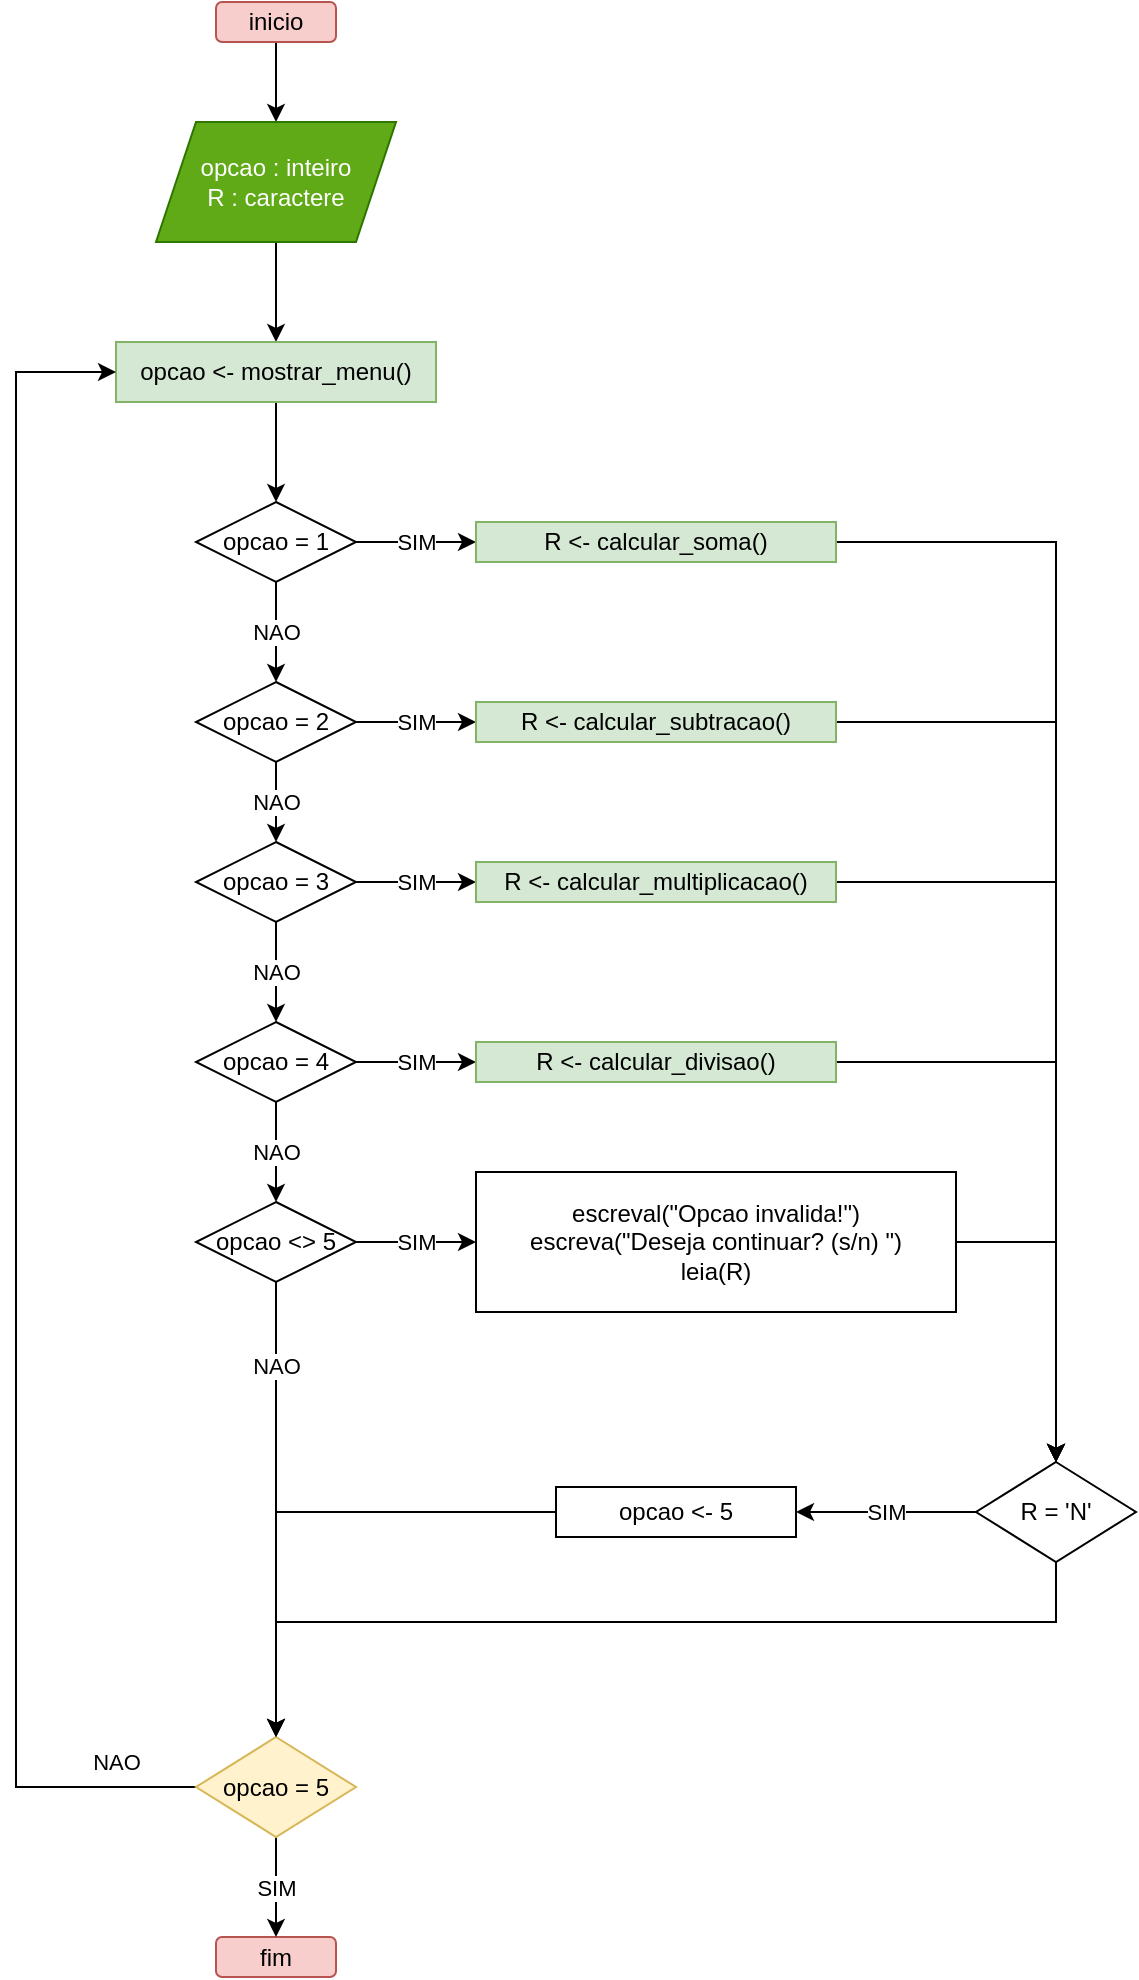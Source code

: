 <mxfile version="18.0.6" type="device" pages="6"><diagram id="Ku5CeiF7OeOMX7LCr37E" name="Calculadora"><mxGraphModel dx="730" dy="721" grid="1" gridSize="10" guides="1" tooltips="1" connect="1" arrows="1" fold="1" page="1" pageScale="1" pageWidth="827" pageHeight="1169" math="0" shadow="0"><root><mxCell id="0"/><mxCell id="1" parent="0"/><mxCell id="5_Dkp41dRM3QXTUJAJLo-5" style="edgeStyle=orthogonalEdgeStyle;rounded=0;orthogonalLoop=1;jettySize=auto;html=1;entryX=0.5;entryY=0;entryDx=0;entryDy=0;" edge="1" parent="1" source="5_Dkp41dRM3QXTUJAJLo-1" target="5_Dkp41dRM3QXTUJAJLo-4"><mxGeometry relative="1" as="geometry"/></mxCell><mxCell id="5_Dkp41dRM3QXTUJAJLo-1" value="inicio" style="rounded=1;whiteSpace=wrap;html=1;fillColor=#f8cecc;strokeColor=#b85450;" vertex="1" parent="1"><mxGeometry x="210" y="30" width="60" height="20" as="geometry"/></mxCell><mxCell id="5_Dkp41dRM3QXTUJAJLo-2" value="fim" style="rounded=1;whiteSpace=wrap;html=1;fillColor=#f8cecc;strokeColor=#b85450;" vertex="1" parent="1"><mxGeometry x="210" y="997.5" width="60" height="20" as="geometry"/></mxCell><mxCell id="5_Dkp41dRM3QXTUJAJLo-7" value="" style="edgeStyle=orthogonalEdgeStyle;rounded=0;orthogonalLoop=1;jettySize=auto;html=1;" edge="1" parent="1" source="5_Dkp41dRM3QXTUJAJLo-4" target="5_Dkp41dRM3QXTUJAJLo-6"><mxGeometry relative="1" as="geometry"/></mxCell><mxCell id="5_Dkp41dRM3QXTUJAJLo-4" value="opcao : inteiro&lt;br&gt;R : caractere" style="shape=parallelogram;perimeter=parallelogramPerimeter;whiteSpace=wrap;html=1;fixedSize=1;fillColor=#60a917;fontColor=#ffffff;strokeColor=#2D7600;" vertex="1" parent="1"><mxGeometry x="180" y="90" width="120" height="60" as="geometry"/></mxCell><mxCell id="5_Dkp41dRM3QXTUJAJLo-27" style="edgeStyle=orthogonalEdgeStyle;rounded=0;orthogonalLoop=1;jettySize=auto;html=1;entryX=0.5;entryY=0;entryDx=0;entryDy=0;" edge="1" parent="1" source="5_Dkp41dRM3QXTUJAJLo-6" target="5_Dkp41dRM3QXTUJAJLo-8"><mxGeometry relative="1" as="geometry"/></mxCell><UserObject label="opcao &amp;lt;- mostrar_menu()" link="data:page/id,6U3qMvW7eO9wvztvU21E" id="5_Dkp41dRM3QXTUJAJLo-6"><mxCell style="whiteSpace=wrap;html=1;fillColor=#d5e8d4;strokeColor=#82b366;" vertex="1" parent="1"><mxGeometry x="160" y="200" width="160" height="30" as="geometry"/></mxCell></UserObject><mxCell id="5_Dkp41dRM3QXTUJAJLo-10" value="SIM" style="edgeStyle=orthogonalEdgeStyle;rounded=0;orthogonalLoop=1;jettySize=auto;html=1;" edge="1" parent="1" source="5_Dkp41dRM3QXTUJAJLo-8" target="5_Dkp41dRM3QXTUJAJLo-9"><mxGeometry relative="1" as="geometry"/></mxCell><mxCell id="5_Dkp41dRM3QXTUJAJLo-14" value="NAO" style="edgeStyle=orthogonalEdgeStyle;rounded=0;orthogonalLoop=1;jettySize=auto;html=1;entryX=0.5;entryY=0;entryDx=0;entryDy=0;" edge="1" parent="1" source="5_Dkp41dRM3QXTUJAJLo-8" target="5_Dkp41dRM3QXTUJAJLo-12"><mxGeometry relative="1" as="geometry"/></mxCell><mxCell id="5_Dkp41dRM3QXTUJAJLo-8" value="opcao = 1" style="rhombus;whiteSpace=wrap;html=1;" vertex="1" parent="1"><mxGeometry x="200" y="280" width="80" height="40" as="geometry"/></mxCell><mxCell id="5_Dkp41dRM3QXTUJAJLo-32" style="edgeStyle=orthogonalEdgeStyle;rounded=0;orthogonalLoop=1;jettySize=auto;html=1;entryX=0.5;entryY=0;entryDx=0;entryDy=0;" edge="1" parent="1" source="5_Dkp41dRM3QXTUJAJLo-9" target="5_Dkp41dRM3QXTUJAJLo-33"><mxGeometry relative="1" as="geometry"><mxPoint x="630" y="370" as="targetPoint"/></mxGeometry></mxCell><UserObject label="R &amp;lt;- calcular_soma()" link="data:page/id,LZDHYsor75c2QJwMpHjo" id="5_Dkp41dRM3QXTUJAJLo-9"><mxCell style="whiteSpace=wrap;html=1;fillColor=#d5e8d4;strokeColor=#82b366;" vertex="1" parent="1"><mxGeometry x="340" y="290" width="180" height="20" as="geometry"/></mxCell></UserObject><mxCell id="5_Dkp41dRM3QXTUJAJLo-11" value="SIM" style="edgeStyle=orthogonalEdgeStyle;rounded=0;orthogonalLoop=1;jettySize=auto;html=1;" edge="1" source="5_Dkp41dRM3QXTUJAJLo-12" target="5_Dkp41dRM3QXTUJAJLo-13" parent="1"><mxGeometry relative="1" as="geometry"/></mxCell><mxCell id="5_Dkp41dRM3QXTUJAJLo-24" value="NAO" style="edgeStyle=orthogonalEdgeStyle;rounded=0;orthogonalLoop=1;jettySize=auto;html=1;" edge="1" parent="1" source="5_Dkp41dRM3QXTUJAJLo-12" target="5_Dkp41dRM3QXTUJAJLo-16"><mxGeometry relative="1" as="geometry"/></mxCell><mxCell id="5_Dkp41dRM3QXTUJAJLo-12" value="opcao = 2" style="rhombus;whiteSpace=wrap;html=1;" vertex="1" parent="1"><mxGeometry x="200" y="370" width="80" height="40" as="geometry"/></mxCell><mxCell id="5_Dkp41dRM3QXTUJAJLo-36" style="edgeStyle=orthogonalEdgeStyle;rounded=0;orthogonalLoop=1;jettySize=auto;html=1;entryX=0.5;entryY=0;entryDx=0;entryDy=0;" edge="1" parent="1" source="5_Dkp41dRM3QXTUJAJLo-13" target="5_Dkp41dRM3QXTUJAJLo-33"><mxGeometry relative="1" as="geometry"/></mxCell><UserObject label="R &amp;lt;- calcular_subtracao()" link="data:page/id,Wa3_-NDCpUYWh02XBbtg" id="5_Dkp41dRM3QXTUJAJLo-13"><mxCell style="whiteSpace=wrap;html=1;fillColor=#d5e8d4;strokeColor=#82b366;" vertex="1" parent="1"><mxGeometry x="340" y="380" width="180" height="20" as="geometry"/></mxCell></UserObject><mxCell id="5_Dkp41dRM3QXTUJAJLo-15" value="SIM" style="edgeStyle=orthogonalEdgeStyle;rounded=0;orthogonalLoop=1;jettySize=auto;html=1;" edge="1" source="5_Dkp41dRM3QXTUJAJLo-16" target="5_Dkp41dRM3QXTUJAJLo-17" parent="1"><mxGeometry relative="1" as="geometry"/></mxCell><mxCell id="5_Dkp41dRM3QXTUJAJLo-25" value="NAO" style="edgeStyle=orthogonalEdgeStyle;rounded=0;orthogonalLoop=1;jettySize=auto;html=1;entryX=0.5;entryY=0;entryDx=0;entryDy=0;" edge="1" parent="1" source="5_Dkp41dRM3QXTUJAJLo-16" target="5_Dkp41dRM3QXTUJAJLo-19"><mxGeometry relative="1" as="geometry"/></mxCell><mxCell id="5_Dkp41dRM3QXTUJAJLo-16" value="opcao = 3" style="rhombus;whiteSpace=wrap;html=1;" vertex="1" parent="1"><mxGeometry x="200" y="450" width="80" height="40" as="geometry"/></mxCell><mxCell id="5_Dkp41dRM3QXTUJAJLo-37" style="edgeStyle=orthogonalEdgeStyle;rounded=0;orthogonalLoop=1;jettySize=auto;html=1;entryX=0.5;entryY=0;entryDx=0;entryDy=0;" edge="1" parent="1" source="5_Dkp41dRM3QXTUJAJLo-17" target="5_Dkp41dRM3QXTUJAJLo-33"><mxGeometry relative="1" as="geometry"/></mxCell><UserObject label="R &amp;lt;- calcular_multiplicacao()" link="data:page/id,9QSxKONieXEDncKEyy_k" id="5_Dkp41dRM3QXTUJAJLo-17"><mxCell style="whiteSpace=wrap;html=1;fillColor=#d5e8d4;strokeColor=#82b366;" vertex="1" parent="1"><mxGeometry x="340" y="460" width="180" height="20" as="geometry"/></mxCell></UserObject><mxCell id="5_Dkp41dRM3QXTUJAJLo-18" value="SIM" style="edgeStyle=orthogonalEdgeStyle;rounded=0;orthogonalLoop=1;jettySize=auto;html=1;" edge="1" source="5_Dkp41dRM3QXTUJAJLo-19" target="5_Dkp41dRM3QXTUJAJLo-20" parent="1"><mxGeometry relative="1" as="geometry"/></mxCell><mxCell id="5_Dkp41dRM3QXTUJAJLo-26" value="NAO" style="edgeStyle=orthogonalEdgeStyle;rounded=0;orthogonalLoop=1;jettySize=auto;html=1;entryX=0.5;entryY=0;entryDx=0;entryDy=0;exitX=0.5;exitY=1;exitDx=0;exitDy=0;" edge="1" parent="1" source="27E3Lvo6mdd2WvxGGh4Z-1" target="5_Dkp41dRM3QXTUJAJLo-28"><mxGeometry x="-0.636" relative="1" as="geometry"><mxPoint x="240" y="630" as="targetPoint"/><mxPoint as="offset"/></mxGeometry></mxCell><mxCell id="27E3Lvo6mdd2WvxGGh4Z-2" value="NAO" style="edgeStyle=orthogonalEdgeStyle;rounded=0;orthogonalLoop=1;jettySize=auto;html=1;entryX=0.5;entryY=0;entryDx=0;entryDy=0;" edge="1" parent="1" source="5_Dkp41dRM3QXTUJAJLo-19" target="27E3Lvo6mdd2WvxGGh4Z-1"><mxGeometry relative="1" as="geometry"/></mxCell><mxCell id="5_Dkp41dRM3QXTUJAJLo-19" value="opcao = 4" style="rhombus;whiteSpace=wrap;html=1;" vertex="1" parent="1"><mxGeometry x="200" y="540" width="80" height="40" as="geometry"/></mxCell><mxCell id="5_Dkp41dRM3QXTUJAJLo-38" style="edgeStyle=orthogonalEdgeStyle;rounded=0;orthogonalLoop=1;jettySize=auto;html=1;entryX=0.5;entryY=0;entryDx=0;entryDy=0;" edge="1" parent="1" source="5_Dkp41dRM3QXTUJAJLo-20" target="5_Dkp41dRM3QXTUJAJLo-33"><mxGeometry relative="1" as="geometry"/></mxCell><UserObject label="R &amp;lt;- calcular_divisao()" link="data:page/id,x37Mu8gKmboqNG_q3pvo" id="5_Dkp41dRM3QXTUJAJLo-20"><mxCell style="whiteSpace=wrap;html=1;fillColor=#d5e8d4;strokeColor=#82b366;" vertex="1" parent="1"><mxGeometry x="340" y="550" width="180" height="20" as="geometry"/></mxCell></UserObject><mxCell id="5_Dkp41dRM3QXTUJAJLo-29" value="NAO" style="edgeStyle=orthogonalEdgeStyle;rounded=0;orthogonalLoop=1;jettySize=auto;html=1;" edge="1" parent="1" source="5_Dkp41dRM3QXTUJAJLo-28" target="5_Dkp41dRM3QXTUJAJLo-6"><mxGeometry x="-0.906" y="-13" relative="1" as="geometry"><Array as="points"><mxPoint x="110" y="923"/><mxPoint x="110" y="215"/></Array><mxPoint as="offset"/></mxGeometry></mxCell><mxCell id="5_Dkp41dRM3QXTUJAJLo-40" value="SIM" style="edgeStyle=orthogonalEdgeStyle;rounded=0;orthogonalLoop=1;jettySize=auto;html=1;entryX=0.5;entryY=0;entryDx=0;entryDy=0;" edge="1" parent="1" source="5_Dkp41dRM3QXTUJAJLo-28" target="5_Dkp41dRM3QXTUJAJLo-2"><mxGeometry relative="1" as="geometry"><mxPoint x="240" y="1017.5" as="targetPoint"/></mxGeometry></mxCell><mxCell id="5_Dkp41dRM3QXTUJAJLo-28" value="opcao = 5" style="rhombus;whiteSpace=wrap;html=1;fillColor=#fff2cc;strokeColor=#d6b656;" vertex="1" parent="1"><mxGeometry x="200" y="897.5" width="80" height="50" as="geometry"/></mxCell><mxCell id="5_Dkp41dRM3QXTUJAJLo-35" value="SIM" style="edgeStyle=orthogonalEdgeStyle;rounded=0;orthogonalLoop=1;jettySize=auto;html=1;exitX=0;exitY=0.5;exitDx=0;exitDy=0;" edge="1" parent="1" source="5_Dkp41dRM3QXTUJAJLo-33" target="5_Dkp41dRM3QXTUJAJLo-34"><mxGeometry relative="1" as="geometry"><mxPoint x="560" y="785" as="sourcePoint"/></mxGeometry></mxCell><mxCell id="5_Dkp41dRM3QXTUJAJLo-41" style="edgeStyle=orthogonalEdgeStyle;rounded=0;orthogonalLoop=1;jettySize=auto;html=1;exitX=0.5;exitY=1;exitDx=0;exitDy=0;" edge="1" parent="1" source="5_Dkp41dRM3QXTUJAJLo-33"><mxGeometry relative="1" as="geometry"><mxPoint x="240" y="897.5" as="targetPoint"/><mxPoint x="600" y="847.5" as="sourcePoint"/><Array as="points"><mxPoint x="630" y="840"/><mxPoint x="240" y="840"/></Array></mxGeometry></mxCell><mxCell id="5_Dkp41dRM3QXTUJAJLo-33" value="R = 'N'" style="rhombus;whiteSpace=wrap;html=1;" vertex="1" parent="1"><mxGeometry x="590" y="760" width="80" height="50" as="geometry"/></mxCell><mxCell id="5_Dkp41dRM3QXTUJAJLo-39" style="edgeStyle=orthogonalEdgeStyle;rounded=0;orthogonalLoop=1;jettySize=auto;html=1;entryX=0.5;entryY=0;entryDx=0;entryDy=0;" edge="1" parent="1" source="5_Dkp41dRM3QXTUJAJLo-34" target="5_Dkp41dRM3QXTUJAJLo-28"><mxGeometry relative="1" as="geometry"/></mxCell><mxCell id="5_Dkp41dRM3QXTUJAJLo-34" value="opcao &amp;lt;- 5" style="whiteSpace=wrap;html=1;" vertex="1" parent="1"><mxGeometry x="380" y="772.5" width="120" height="25" as="geometry"/></mxCell><mxCell id="27E3Lvo6mdd2WvxGGh4Z-3" value="SIM" style="edgeStyle=orthogonalEdgeStyle;rounded=0;orthogonalLoop=1;jettySize=auto;html=1;" edge="1" parent="1" source="27E3Lvo6mdd2WvxGGh4Z-1" target="27E3Lvo6mdd2WvxGGh4Z-4"><mxGeometry relative="1" as="geometry"><mxPoint x="360" y="650" as="targetPoint"/></mxGeometry></mxCell><mxCell id="27E3Lvo6mdd2WvxGGh4Z-1" value="opcao &amp;lt;&amp;gt; 5" style="rhombus;whiteSpace=wrap;html=1;" vertex="1" parent="1"><mxGeometry x="200" y="630" width="80" height="40" as="geometry"/></mxCell><mxCell id="27E3Lvo6mdd2WvxGGh4Z-5" style="edgeStyle=orthogonalEdgeStyle;rounded=0;orthogonalLoop=1;jettySize=auto;html=1;entryX=0.5;entryY=0;entryDx=0;entryDy=0;" edge="1" parent="1" source="27E3Lvo6mdd2WvxGGh4Z-4" target="5_Dkp41dRM3QXTUJAJLo-33"><mxGeometry relative="1" as="geometry"><Array as="points"><mxPoint x="630" y="650"/></Array></mxGeometry></mxCell><mxCell id="27E3Lvo6mdd2WvxGGh4Z-4" value="escreval(&quot;Opcao invalida!&quot;)&lt;br&gt;escreva(&quot;Deseja continuar? (s/n) &quot;)&lt;br&gt;leia(R)" style="rounded=0;whiteSpace=wrap;html=1;" vertex="1" parent="1"><mxGeometry x="340" y="615" width="240" height="70" as="geometry"/></mxCell></root></mxGraphModel></diagram><diagram id="6U3qMvW7eO9wvztvU21E" name="mostrar_menu"><mxGraphModel dx="646" dy="597" grid="1" gridSize="10" guides="1" tooltips="1" connect="1" arrows="1" fold="1" page="1" pageScale="1" pageWidth="827" pageHeight="1169" math="0" shadow="0"><root><mxCell id="0"/><mxCell id="1" parent="0"/><mxCell id="xG-2eOzdgaCjTXMBy4y1-1" value="opcao &amp;lt;- mostrar_menu()" style="whiteSpace=wrap;html=1;fillColor=#d5e8d4;strokeColor=#82b366;" vertex="1" parent="1"><mxGeometry x="320" y="10" width="160" height="30" as="geometry"/></mxCell><mxCell id="xG-2eOzdgaCjTXMBy4y1-4" value="" style="edgeStyle=orthogonalEdgeStyle;rounded=0;orthogonalLoop=1;jettySize=auto;html=1;entryX=0.5;entryY=0;entryDx=0;entryDy=0;" edge="1" parent="1" source="xG-2eOzdgaCjTXMBy4y1-2" target="xG-2eOzdgaCjTXMBy4y1-20"><mxGeometry relative="1" as="geometry"><mxPoint x="180" y="175" as="targetPoint"/></mxGeometry></mxCell><mxCell id="xG-2eOzdgaCjTXMBy4y1-2" value="inicio" style="rounded=1;whiteSpace=wrap;html=1;fillColor=#f8cecc;strokeColor=#b85450;" vertex="1" parent="1"><mxGeometry x="110" y="40" width="120" height="30" as="geometry"/></mxCell><mxCell id="xG-2eOzdgaCjTXMBy4y1-7" value="" style="edgeStyle=orthogonalEdgeStyle;rounded=0;orthogonalLoop=1;jettySize=auto;html=1;" edge="1" parent="1" source="xG-2eOzdgaCjTXMBy4y1-5" target="xG-2eOzdgaCjTXMBy4y1-6"><mxGeometry relative="1" as="geometry"/></mxCell><mxCell id="xG-2eOzdgaCjTXMBy4y1-5" value="limpatela" style="rounded=0;whiteSpace=wrap;html=1;" vertex="1" parent="1"><mxGeometry x="110" y="160" width="120" height="30" as="geometry"/></mxCell><mxCell id="xG-2eOzdgaCjTXMBy4y1-9" style="edgeStyle=orthogonalEdgeStyle;rounded=0;orthogonalLoop=1;jettySize=auto;html=1;entryX=0.5;entryY=0;entryDx=0;entryDy=0;" edge="1" parent="1" source="xG-2eOzdgaCjTXMBy4y1-6" target="xG-2eOzdgaCjTXMBy4y1-8"><mxGeometry relative="1" as="geometry"/></mxCell><mxCell id="xG-2eOzdgaCjTXMBy4y1-6" value="escreval(&quot;.:: Calculadora ::.&quot;)" style="rounded=0;whiteSpace=wrap;html=1;" vertex="1" parent="1"><mxGeometry x="75" y="230" width="190" height="30" as="geometry"/></mxCell><mxCell id="xG-2eOzdgaCjTXMBy4y1-11" style="edgeStyle=orthogonalEdgeStyle;rounded=0;orthogonalLoop=1;jettySize=auto;html=1;entryX=0.5;entryY=0;entryDx=0;entryDy=0;" edge="1" parent="1" source="xG-2eOzdgaCjTXMBy4y1-8" target="xG-2eOzdgaCjTXMBy4y1-10"><mxGeometry relative="1" as="geometry"/></mxCell><mxCell id="xG-2eOzdgaCjTXMBy4y1-8" value="escreval(&quot;&amp;nbsp; &amp;nbsp;1. Adição &quot;)" style="rounded=0;whiteSpace=wrap;html=1;" vertex="1" parent="1"><mxGeometry x="75" y="300" width="190" height="30" as="geometry"/></mxCell><mxCell id="xG-2eOzdgaCjTXMBy4y1-10" value="escreval(&quot;&amp;nbsp; &amp;nbsp;2. Subtração &quot;)" style="rounded=0;whiteSpace=wrap;html=1;" vertex="1" parent="1"><mxGeometry x="75" y="360" width="190" height="30" as="geometry"/></mxCell><mxCell id="xG-2eOzdgaCjTXMBy4y1-12" style="edgeStyle=orthogonalEdgeStyle;rounded=0;orthogonalLoop=1;jettySize=auto;html=1;entryX=0.5;entryY=0;entryDx=0;entryDy=0;exitX=0.5;exitY=1;exitDx=0;exitDy=0;" edge="1" target="xG-2eOzdgaCjTXMBy4y1-14" parent="1" source="xG-2eOzdgaCjTXMBy4y1-10"><mxGeometry relative="1" as="geometry"><mxPoint x="190" y="400" as="sourcePoint"/></mxGeometry></mxCell><mxCell id="xG-2eOzdgaCjTXMBy4y1-13" style="edgeStyle=orthogonalEdgeStyle;rounded=0;orthogonalLoop=1;jettySize=auto;html=1;entryX=0.5;entryY=0;entryDx=0;entryDy=0;" edge="1" source="xG-2eOzdgaCjTXMBy4y1-14" target="xG-2eOzdgaCjTXMBy4y1-15" parent="1"><mxGeometry relative="1" as="geometry"/></mxCell><mxCell id="xG-2eOzdgaCjTXMBy4y1-14" value="escreval(&quot;&amp;nbsp; &amp;nbsp;3. Multiplicação &quot;)" style="rounded=0;whiteSpace=wrap;html=1;" vertex="1" parent="1"><mxGeometry x="75" y="430" width="190" height="30" as="geometry"/></mxCell><mxCell id="xG-2eOzdgaCjTXMBy4y1-15" value="escreval(&quot;&amp;nbsp; &amp;nbsp;4. Divisão &quot;)" style="rounded=0;whiteSpace=wrap;html=1;" vertex="1" parent="1"><mxGeometry x="75" y="490" width="190" height="30" as="geometry"/></mxCell><mxCell id="xG-2eOzdgaCjTXMBy4y1-16" style="edgeStyle=orthogonalEdgeStyle;rounded=0;orthogonalLoop=1;jettySize=auto;html=1;entryX=0.5;entryY=0;entryDx=0;entryDy=0;exitX=0.5;exitY=1;exitDx=0;exitDy=0;" edge="1" target="xG-2eOzdgaCjTXMBy4y1-17" parent="1" source="xG-2eOzdgaCjTXMBy4y1-15"><mxGeometry relative="1" as="geometry"><mxPoint x="170" y="530" as="sourcePoint"/></mxGeometry></mxCell><mxCell id="xG-2eOzdgaCjTXMBy4y1-17" value="escreval(&quot;&amp;nbsp; &amp;nbsp;5. Sair &quot;)" style="rounded=0;whiteSpace=wrap;html=1;" vertex="1" parent="1"><mxGeometry x="75" y="560" width="190" height="30" as="geometry"/></mxCell><mxCell id="xG-2eOzdgaCjTXMBy4y1-18" style="edgeStyle=orthogonalEdgeStyle;rounded=0;orthogonalLoop=1;jettySize=auto;html=1;exitX=0.5;exitY=1;exitDx=0;exitDy=0;" edge="1" target="Wp6zCeWI_9Ll2HnxqcuQ-1" parent="1" source="xG-2eOzdgaCjTXMBy4y1-17"><mxGeometry relative="1" as="geometry"><mxPoint x="190" y="620" as="sourcePoint"/></mxGeometry></mxCell><mxCell id="xG-2eOzdgaCjTXMBy4y1-23" style="edgeStyle=orthogonalEdgeStyle;rounded=0;orthogonalLoop=1;jettySize=auto;html=1;entryX=0.5;entryY=0;entryDx=0;entryDy=0;" edge="1" parent="1" source="xG-2eOzdgaCjTXMBy4y1-19" target="xG-2eOzdgaCjTXMBy4y1-24"><mxGeometry relative="1" as="geometry"><mxPoint x="170" y="720" as="targetPoint"/></mxGeometry></mxCell><mxCell id="xG-2eOzdgaCjTXMBy4y1-19" value="leia( op )" style="rounded=0;whiteSpace=wrap;html=1;" vertex="1" parent="1"><mxGeometry x="75" y="680" width="190" height="30" as="geometry"/></mxCell><mxCell id="xG-2eOzdgaCjTXMBy4y1-21" style="edgeStyle=orthogonalEdgeStyle;rounded=0;orthogonalLoop=1;jettySize=auto;html=1;entryX=0.5;entryY=0;entryDx=0;entryDy=0;" edge="1" parent="1" source="xG-2eOzdgaCjTXMBy4y1-20" target="xG-2eOzdgaCjTXMBy4y1-5"><mxGeometry relative="1" as="geometry"/></mxCell><mxCell id="xG-2eOzdgaCjTXMBy4y1-20" value="op : inteiro" style="shape=parallelogram;perimeter=parallelogramPerimeter;whiteSpace=wrap;html=1;fixedSize=1;fillColor=#dae8fc;strokeColor=#6c8ebf;" vertex="1" parent="1"><mxGeometry x="110" y="100" width="120" height="30" as="geometry"/></mxCell><UserObject label="&lt;span style=&quot;&quot;&gt;retorne op&lt;/span&gt;" link="data:page/id,Ku5CeiF7OeOMX7LCr37E" id="xG-2eOzdgaCjTXMBy4y1-24"><mxCell style="rounded=1;whiteSpace=wrap;html=1;fillColor=#f8cecc;strokeColor=#b85450;" vertex="1" parent="1"><mxGeometry x="110" y="750" width="120" height="30" as="geometry"/></mxCell></UserObject><mxCell id="Wp6zCeWI_9Ll2HnxqcuQ-2" style="edgeStyle=orthogonalEdgeStyle;rounded=0;orthogonalLoop=1;jettySize=auto;html=1;entryX=0.5;entryY=0;entryDx=0;entryDy=0;" edge="1" parent="1" source="Wp6zCeWI_9Ll2HnxqcuQ-1" target="xG-2eOzdgaCjTXMBy4y1-19"><mxGeometry relative="1" as="geometry"/></mxCell><mxCell id="Wp6zCeWI_9Ll2HnxqcuQ-1" value="escreva(&quot;Opcao: &quot;)" style="rounded=0;whiteSpace=wrap;html=1;" vertex="1" parent="1"><mxGeometry x="75" y="620" width="190" height="30" as="geometry"/></mxCell></root></mxGraphModel></diagram><diagram id="LZDHYsor75c2QJwMpHjo" name="calcular_soma"><mxGraphModel dx="781" dy="721" grid="1" gridSize="10" guides="1" tooltips="1" connect="1" arrows="1" fold="1" page="1" pageScale="1" pageWidth="827" pageHeight="1169" math="0" shadow="0"><root><mxCell id="0"/><mxCell id="1" parent="0"/><mxCell id="SKlOMQmzBj6t4qLji6ea-1" value="R &amp;lt;- calcular_soma()" style="whiteSpace=wrap;html=1;fillColor=#d5e8d4;strokeColor=#82b366;" vertex="1" parent="1"><mxGeometry x="324" y="20" width="180" height="20" as="geometry"/></mxCell><mxCell id="m0iI2Lwfghn80_Zzi2JI-1" value="" style="edgeStyle=orthogonalEdgeStyle;rounded=0;orthogonalLoop=1;jettySize=auto;html=1;entryX=0.5;entryY=0;entryDx=0;entryDy=0;" edge="1" parent="1" source="m0iI2Lwfghn80_Zzi2JI-2" target="m0iI2Lwfghn80_Zzi2JI-7"><mxGeometry relative="1" as="geometry"><mxPoint x="180" y="175" as="targetPoint"/></mxGeometry></mxCell><mxCell id="m0iI2Lwfghn80_Zzi2JI-2" value="inicio" style="rounded=1;whiteSpace=wrap;html=1;fillColor=#f8cecc;strokeColor=#b85450;" vertex="1" parent="1"><mxGeometry x="110" y="40" width="120" height="30" as="geometry"/></mxCell><mxCell id="m0iI2Lwfghn80_Zzi2JI-3" value="" style="edgeStyle=orthogonalEdgeStyle;rounded=0;orthogonalLoop=1;jettySize=auto;html=1;" edge="1" parent="1" source="m0iI2Lwfghn80_Zzi2JI-4" target="m0iI2Lwfghn80_Zzi2JI-5"><mxGeometry relative="1" as="geometry"/></mxCell><mxCell id="m0iI2Lwfghn80_Zzi2JI-4" value="limpatela" style="rounded=0;whiteSpace=wrap;html=1;" vertex="1" parent="1"><mxGeometry x="110" y="160" width="120" height="30" as="geometry"/></mxCell><mxCell id="m0iI2Lwfghn80_Zzi2JI-11" style="edgeStyle=orthogonalEdgeStyle;rounded=0;orthogonalLoop=1;jettySize=auto;html=1;entryX=0.5;entryY=0;entryDx=0;entryDy=0;" edge="1" parent="1" source="m0iI2Lwfghn80_Zzi2JI-5" target="m0iI2Lwfghn80_Zzi2JI-8"><mxGeometry relative="1" as="geometry"/></mxCell><mxCell id="m0iI2Lwfghn80_Zzi2JI-5" value="escreval(&quot;.:: Operação: adição ::.&quot;)" style="rounded=0;whiteSpace=wrap;html=1;" vertex="1" parent="1"><mxGeometry x="75" y="230" width="190" height="30" as="geometry"/></mxCell><mxCell id="m0iI2Lwfghn80_Zzi2JI-6" style="edgeStyle=orthogonalEdgeStyle;rounded=0;orthogonalLoop=1;jettySize=auto;html=1;entryX=0.5;entryY=0;entryDx=0;entryDy=0;" edge="1" parent="1" source="m0iI2Lwfghn80_Zzi2JI-7" target="m0iI2Lwfghn80_Zzi2JI-4"><mxGeometry relative="1" as="geometry"/></mxCell><mxCell id="m0iI2Lwfghn80_Zzi2JI-7" value="x, y : real&lt;br&gt;op : caractere" style="shape=parallelogram;perimeter=parallelogramPerimeter;whiteSpace=wrap;html=1;fixedSize=1;fillColor=#dae8fc;strokeColor=#6c8ebf;" vertex="1" parent="1"><mxGeometry x="110" y="90" width="120" height="40" as="geometry"/></mxCell><mxCell id="m0iI2Lwfghn80_Zzi2JI-10" style="edgeStyle=orthogonalEdgeStyle;rounded=0;orthogonalLoop=1;jettySize=auto;html=1;entryX=0.5;entryY=0;entryDx=0;entryDy=0;" edge="1" parent="1" source="m0iI2Lwfghn80_Zzi2JI-8" target="m0iI2Lwfghn80_Zzi2JI-9"><mxGeometry relative="1" as="geometry"/></mxCell><mxCell id="m0iI2Lwfghn80_Zzi2JI-8" value="escreval(&quot;&amp;nbsp; &amp;nbsp;x = &quot;)" style="rounded=0;whiteSpace=wrap;html=1;" vertex="1" parent="1"><mxGeometry x="75" y="290" width="190" height="30" as="geometry"/></mxCell><mxCell id="m0iI2Lwfghn80_Zzi2JI-15" style="edgeStyle=orthogonalEdgeStyle;rounded=0;orthogonalLoop=1;jettySize=auto;html=1;entryX=0.5;entryY=0;entryDx=0;entryDy=0;" edge="1" parent="1" source="m0iI2Lwfghn80_Zzi2JI-9" target="m0iI2Lwfghn80_Zzi2JI-13"><mxGeometry relative="1" as="geometry"/></mxCell><mxCell id="m0iI2Lwfghn80_Zzi2JI-9" value="leia( x )" style="rounded=0;whiteSpace=wrap;html=1;" vertex="1" parent="1"><mxGeometry x="122.5" y="350" width="95" height="30" as="geometry"/></mxCell><mxCell id="m0iI2Lwfghn80_Zzi2JI-12" style="edgeStyle=orthogonalEdgeStyle;rounded=0;orthogonalLoop=1;jettySize=auto;html=1;entryX=0.5;entryY=0;entryDx=0;entryDy=0;" edge="1" source="m0iI2Lwfghn80_Zzi2JI-13" target="m0iI2Lwfghn80_Zzi2JI-14" parent="1"><mxGeometry relative="1" as="geometry"/></mxCell><mxCell id="m0iI2Lwfghn80_Zzi2JI-13" value="escreval(&quot;&amp;nbsp; &amp;nbsp;y = &quot;)" style="rounded=0;whiteSpace=wrap;html=1;" vertex="1" parent="1"><mxGeometry x="75" y="410" width="190" height="30" as="geometry"/></mxCell><mxCell id="m0iI2Lwfghn80_Zzi2JI-17" style="edgeStyle=orthogonalEdgeStyle;rounded=0;orthogonalLoop=1;jettySize=auto;html=1;entryX=0.5;entryY=0;entryDx=0;entryDy=0;" edge="1" parent="1" source="m0iI2Lwfghn80_Zzi2JI-14" target="m0iI2Lwfghn80_Zzi2JI-16"><mxGeometry relative="1" as="geometry"/></mxCell><mxCell id="m0iI2Lwfghn80_Zzi2JI-14" value="leia( y )" style="rounded=0;whiteSpace=wrap;html=1;" vertex="1" parent="1"><mxGeometry x="122.5" y="470" width="95" height="30" as="geometry"/></mxCell><mxCell id="m0iI2Lwfghn80_Zzi2JI-19" style="edgeStyle=orthogonalEdgeStyle;rounded=0;orthogonalLoop=1;jettySize=auto;html=1;entryX=0.5;entryY=0;entryDx=0;entryDy=0;" edge="1" parent="1" source="m0iI2Lwfghn80_Zzi2JI-16" target="m0iI2Lwfghn80_Zzi2JI-18"><mxGeometry relative="1" as="geometry"/></mxCell><mxCell id="m0iI2Lwfghn80_Zzi2JI-16" value="escreval(x, &quot; + &quot;, y, &quot; = &quot;, (x + y))" style="rounded=0;whiteSpace=wrap;html=1;" vertex="1" parent="1"><mxGeometry x="75" y="530" width="190" height="30" as="geometry"/></mxCell><mxCell id="m0iI2Lwfghn80_Zzi2JI-21" value="" style="edgeStyle=orthogonalEdgeStyle;rounded=0;orthogonalLoop=1;jettySize=auto;html=1;" edge="1" parent="1" source="m0iI2Lwfghn80_Zzi2JI-18" target="m0iI2Lwfghn80_Zzi2JI-20"><mxGeometry relative="1" as="geometry"/></mxCell><mxCell id="m0iI2Lwfghn80_Zzi2JI-18" value="escreva(&quot;Nova operação? (s,n) &quot;" style="rounded=0;whiteSpace=wrap;html=1;" vertex="1" parent="1"><mxGeometry x="75" y="590" width="190" height="30" as="geometry"/></mxCell><mxCell id="XvkNu3m07_1S11RT3gRy-2" style="edgeStyle=orthogonalEdgeStyle;rounded=0;orthogonalLoop=1;jettySize=auto;html=1;" edge="1" parent="1" source="m0iI2Lwfghn80_Zzi2JI-20" target="XvkNu3m07_1S11RT3gRy-1"><mxGeometry relative="1" as="geometry"/></mxCell><mxCell id="m0iI2Lwfghn80_Zzi2JI-20" value="leia( op )" style="whiteSpace=wrap;html=1;rounded=0;" vertex="1" parent="1"><mxGeometry x="110" y="650" width="120" height="25" as="geometry"/></mxCell><UserObject label="&lt;span style=&quot;&quot;&gt;retorne op&lt;/span&gt;" link="data:page/id,Ku5CeiF7OeOMX7LCr37E" id="XvkNu3m07_1S11RT3gRy-1"><mxCell style="rounded=1;whiteSpace=wrap;html=1;fillColor=#f8cecc;strokeColor=#b85450;" vertex="1" parent="1"><mxGeometry x="110" y="710" width="120" height="30" as="geometry"/></mxCell></UserObject></root></mxGraphModel></diagram><diagram name="calcular_subtracao" id="Wa3_-NDCpUYWh02XBbtg"><mxGraphModel dx="646" dy="597" grid="1" gridSize="10" guides="1" tooltips="1" connect="1" arrows="1" fold="1" page="1" pageScale="1" pageWidth="827" pageHeight="1169" math="0" shadow="0"><root><mxCell id="aFp1MIXLvTzT4T1Mf33n-0"/><mxCell id="aFp1MIXLvTzT4T1Mf33n-1" parent="aFp1MIXLvTzT4T1Mf33n-0"/><mxCell id="aFp1MIXLvTzT4T1Mf33n-3" value="" style="edgeStyle=orthogonalEdgeStyle;rounded=0;orthogonalLoop=1;jettySize=auto;html=1;entryX=0.5;entryY=0;entryDx=0;entryDy=0;" edge="1" parent="aFp1MIXLvTzT4T1Mf33n-1" source="aFp1MIXLvTzT4T1Mf33n-4" target="aFp1MIXLvTzT4T1Mf33n-10"><mxGeometry relative="1" as="geometry"><mxPoint x="180" y="175" as="targetPoint"/></mxGeometry></mxCell><mxCell id="aFp1MIXLvTzT4T1Mf33n-4" value="inicio" style="rounded=1;whiteSpace=wrap;html=1;fillColor=#f8cecc;strokeColor=#b85450;" vertex="1" parent="aFp1MIXLvTzT4T1Mf33n-1"><mxGeometry x="110" y="40" width="120" height="30" as="geometry"/></mxCell><mxCell id="aFp1MIXLvTzT4T1Mf33n-5" value="" style="edgeStyle=orthogonalEdgeStyle;rounded=0;orthogonalLoop=1;jettySize=auto;html=1;" edge="1" parent="aFp1MIXLvTzT4T1Mf33n-1" source="aFp1MIXLvTzT4T1Mf33n-6" target="aFp1MIXLvTzT4T1Mf33n-8"><mxGeometry relative="1" as="geometry"/></mxCell><mxCell id="aFp1MIXLvTzT4T1Mf33n-6" value="limpa_tela()" style="rounded=0;whiteSpace=wrap;html=1;" vertex="1" parent="aFp1MIXLvTzT4T1Mf33n-1"><mxGeometry x="110" y="160" width="120" height="30" as="geometry"/></mxCell><mxCell id="aFp1MIXLvTzT4T1Mf33n-7" style="edgeStyle=orthogonalEdgeStyle;rounded=0;orthogonalLoop=1;jettySize=auto;html=1;entryX=0.5;entryY=0;entryDx=0;entryDy=0;" edge="1" parent="aFp1MIXLvTzT4T1Mf33n-1" source="aFp1MIXLvTzT4T1Mf33n-8" target="aFp1MIXLvTzT4T1Mf33n-12"><mxGeometry relative="1" as="geometry"/></mxCell><mxCell id="aFp1MIXLvTzT4T1Mf33n-8" value="escreval(&quot;.:: Operação: subtração ::.&quot;)" style="rounded=0;whiteSpace=wrap;html=1;" vertex="1" parent="aFp1MIXLvTzT4T1Mf33n-1"><mxGeometry x="57.5" y="230" width="225" height="30" as="geometry"/></mxCell><mxCell id="aFp1MIXLvTzT4T1Mf33n-9" style="edgeStyle=orthogonalEdgeStyle;rounded=0;orthogonalLoop=1;jettySize=auto;html=1;entryX=0.5;entryY=0;entryDx=0;entryDy=0;" edge="1" parent="aFp1MIXLvTzT4T1Mf33n-1" source="aFp1MIXLvTzT4T1Mf33n-10" target="aFp1MIXLvTzT4T1Mf33n-6"><mxGeometry relative="1" as="geometry"/></mxCell><mxCell id="aFp1MIXLvTzT4T1Mf33n-10" value="x, y : real&lt;br&gt;op : caractere" style="shape=parallelogram;perimeter=parallelogramPerimeter;whiteSpace=wrap;html=1;fixedSize=1;fillColor=#dae8fc;strokeColor=#6c8ebf;" vertex="1" parent="aFp1MIXLvTzT4T1Mf33n-1"><mxGeometry x="110" y="90" width="120" height="40" as="geometry"/></mxCell><mxCell id="aFp1MIXLvTzT4T1Mf33n-11" style="edgeStyle=orthogonalEdgeStyle;rounded=0;orthogonalLoop=1;jettySize=auto;html=1;entryX=0.5;entryY=0;entryDx=0;entryDy=0;" edge="1" parent="aFp1MIXLvTzT4T1Mf33n-1" source="aFp1MIXLvTzT4T1Mf33n-12" target="aFp1MIXLvTzT4T1Mf33n-14"><mxGeometry relative="1" as="geometry"/></mxCell><mxCell id="aFp1MIXLvTzT4T1Mf33n-12" value="escreval(&quot;&amp;nbsp; &amp;nbsp;x = &quot;)" style="rounded=0;whiteSpace=wrap;html=1;" vertex="1" parent="aFp1MIXLvTzT4T1Mf33n-1"><mxGeometry x="75" y="290" width="190" height="30" as="geometry"/></mxCell><mxCell id="aFp1MIXLvTzT4T1Mf33n-13" style="edgeStyle=orthogonalEdgeStyle;rounded=0;orthogonalLoop=1;jettySize=auto;html=1;entryX=0.5;entryY=0;entryDx=0;entryDy=0;" edge="1" parent="aFp1MIXLvTzT4T1Mf33n-1" source="aFp1MIXLvTzT4T1Mf33n-14" target="aFp1MIXLvTzT4T1Mf33n-16"><mxGeometry relative="1" as="geometry"/></mxCell><mxCell id="aFp1MIXLvTzT4T1Mf33n-14" value="leia( x )" style="rounded=0;whiteSpace=wrap;html=1;" vertex="1" parent="aFp1MIXLvTzT4T1Mf33n-1"><mxGeometry x="122.5" y="350" width="95" height="30" as="geometry"/></mxCell><mxCell id="aFp1MIXLvTzT4T1Mf33n-15" style="edgeStyle=orthogonalEdgeStyle;rounded=0;orthogonalLoop=1;jettySize=auto;html=1;entryX=0.5;entryY=0;entryDx=0;entryDy=0;" edge="1" parent="aFp1MIXLvTzT4T1Mf33n-1" source="aFp1MIXLvTzT4T1Mf33n-16" target="aFp1MIXLvTzT4T1Mf33n-18"><mxGeometry relative="1" as="geometry"/></mxCell><mxCell id="aFp1MIXLvTzT4T1Mf33n-16" value="escreval(&quot;&amp;nbsp; &amp;nbsp;y = &quot;)" style="rounded=0;whiteSpace=wrap;html=1;" vertex="1" parent="aFp1MIXLvTzT4T1Mf33n-1"><mxGeometry x="75" y="410" width="190" height="30" as="geometry"/></mxCell><mxCell id="aFp1MIXLvTzT4T1Mf33n-17" style="edgeStyle=orthogonalEdgeStyle;rounded=0;orthogonalLoop=1;jettySize=auto;html=1;entryX=0.5;entryY=0;entryDx=0;entryDy=0;" edge="1" parent="aFp1MIXLvTzT4T1Mf33n-1" source="aFp1MIXLvTzT4T1Mf33n-18" target="aFp1MIXLvTzT4T1Mf33n-20"><mxGeometry relative="1" as="geometry"/></mxCell><mxCell id="aFp1MIXLvTzT4T1Mf33n-18" value="leia( y )" style="rounded=0;whiteSpace=wrap;html=1;" vertex="1" parent="aFp1MIXLvTzT4T1Mf33n-1"><mxGeometry x="122.5" y="470" width="95" height="30" as="geometry"/></mxCell><mxCell id="aFp1MIXLvTzT4T1Mf33n-19" style="edgeStyle=orthogonalEdgeStyle;rounded=0;orthogonalLoop=1;jettySize=auto;html=1;entryX=0.5;entryY=0;entryDx=0;entryDy=0;" edge="1" parent="aFp1MIXLvTzT4T1Mf33n-1" source="aFp1MIXLvTzT4T1Mf33n-20" target="aFp1MIXLvTzT4T1Mf33n-22"><mxGeometry relative="1" as="geometry"/></mxCell><mxCell id="aFp1MIXLvTzT4T1Mf33n-20" value="escreval(x, &quot; - &quot;, y, &quot; = &quot;, (x - y))" style="rounded=0;whiteSpace=wrap;html=1;" vertex="1" parent="aFp1MIXLvTzT4T1Mf33n-1"><mxGeometry x="75" y="530" width="190" height="30" as="geometry"/></mxCell><mxCell id="aFp1MIXLvTzT4T1Mf33n-21" value="" style="edgeStyle=orthogonalEdgeStyle;rounded=0;orthogonalLoop=1;jettySize=auto;html=1;" edge="1" parent="aFp1MIXLvTzT4T1Mf33n-1" source="aFp1MIXLvTzT4T1Mf33n-22" target="aFp1MIXLvTzT4T1Mf33n-24"><mxGeometry relative="1" as="geometry"/></mxCell><mxCell id="aFp1MIXLvTzT4T1Mf33n-22" value="escreva(&quot;Nova operação? (s,n) &quot;" style="rounded=0;whiteSpace=wrap;html=1;" vertex="1" parent="aFp1MIXLvTzT4T1Mf33n-1"><mxGeometry x="75" y="590" width="190" height="30" as="geometry"/></mxCell><mxCell id="aFp1MIXLvTzT4T1Mf33n-23" style="edgeStyle=orthogonalEdgeStyle;rounded=0;orthogonalLoop=1;jettySize=auto;html=1;" edge="1" parent="aFp1MIXLvTzT4T1Mf33n-1" source="aFp1MIXLvTzT4T1Mf33n-24" target="aFp1MIXLvTzT4T1Mf33n-25"><mxGeometry relative="1" as="geometry"/></mxCell><mxCell id="aFp1MIXLvTzT4T1Mf33n-24" value="leia( op )" style="whiteSpace=wrap;html=1;rounded=0;" vertex="1" parent="aFp1MIXLvTzT4T1Mf33n-1"><mxGeometry x="110" y="650" width="120" height="25" as="geometry"/></mxCell><UserObject label="&lt;span style=&quot;&quot;&gt;retorne op&lt;/span&gt;" link="data:page/id,Ku5CeiF7OeOMX7LCr37E" id="aFp1MIXLvTzT4T1Mf33n-25"><mxCell style="rounded=1;whiteSpace=wrap;html=1;fillColor=#f8cecc;strokeColor=#b85450;" vertex="1" parent="aFp1MIXLvTzT4T1Mf33n-1"><mxGeometry x="110" y="710" width="120" height="30" as="geometry"/></mxCell></UserObject><mxCell id="xGYcCGAqjZeYTb_iD71K-0" value="R &amp;lt;- calcular_subtracao()" style="whiteSpace=wrap;html=1;fillColor=#d5e8d4;strokeColor=#82b366;" vertex="1" parent="aFp1MIXLvTzT4T1Mf33n-1"><mxGeometry x="330" y="20" width="180" height="20" as="geometry"/></mxCell></root></mxGraphModel></diagram><diagram name="calcular_multiplicacao" id="9QSxKONieXEDncKEyy_k"><mxGraphModel dx="535" dy="494" grid="1" gridSize="10" guides="1" tooltips="1" connect="1" arrows="1" fold="1" page="1" pageScale="1" pageWidth="827" pageHeight="1169" math="0" shadow="0"><root><mxCell id="xv9-DHdlNvWtYxH6Nb7h-0"/><mxCell id="xv9-DHdlNvWtYxH6Nb7h-1" parent="xv9-DHdlNvWtYxH6Nb7h-0"/><mxCell id="xv9-DHdlNvWtYxH6Nb7h-2" value="" style="edgeStyle=orthogonalEdgeStyle;rounded=0;orthogonalLoop=1;jettySize=auto;html=1;entryX=0.5;entryY=0;entryDx=0;entryDy=0;" edge="1" parent="xv9-DHdlNvWtYxH6Nb7h-1" source="xv9-DHdlNvWtYxH6Nb7h-3" target="xv9-DHdlNvWtYxH6Nb7h-9"><mxGeometry relative="1" as="geometry"><mxPoint x="180" y="175" as="targetPoint"/></mxGeometry></mxCell><mxCell id="xv9-DHdlNvWtYxH6Nb7h-3" value="inicio" style="rounded=1;whiteSpace=wrap;html=1;fillColor=#f8cecc;strokeColor=#b85450;" vertex="1" parent="xv9-DHdlNvWtYxH6Nb7h-1"><mxGeometry x="110" y="40" width="120" height="30" as="geometry"/></mxCell><mxCell id="xv9-DHdlNvWtYxH6Nb7h-4" value="" style="edgeStyle=orthogonalEdgeStyle;rounded=0;orthogonalLoop=1;jettySize=auto;html=1;" edge="1" parent="xv9-DHdlNvWtYxH6Nb7h-1" source="xv9-DHdlNvWtYxH6Nb7h-5" target="xv9-DHdlNvWtYxH6Nb7h-7"><mxGeometry relative="1" as="geometry"/></mxCell><mxCell id="xv9-DHdlNvWtYxH6Nb7h-5" value="limpa_tela()" style="rounded=0;whiteSpace=wrap;html=1;" vertex="1" parent="xv9-DHdlNvWtYxH6Nb7h-1"><mxGeometry x="110" y="160" width="120" height="30" as="geometry"/></mxCell><mxCell id="xv9-DHdlNvWtYxH6Nb7h-6" style="edgeStyle=orthogonalEdgeStyle;rounded=0;orthogonalLoop=1;jettySize=auto;html=1;entryX=0.5;entryY=0;entryDx=0;entryDy=0;" edge="1" parent="xv9-DHdlNvWtYxH6Nb7h-1" source="xv9-DHdlNvWtYxH6Nb7h-7" target="xv9-DHdlNvWtYxH6Nb7h-11"><mxGeometry relative="1" as="geometry"/></mxCell><mxCell id="xv9-DHdlNvWtYxH6Nb7h-7" value="escreval(&quot;.:: Operação: multiplicação ::.&quot;)" style="rounded=0;whiteSpace=wrap;html=1;" vertex="1" parent="xv9-DHdlNvWtYxH6Nb7h-1"><mxGeometry x="57.5" y="230" width="225" height="30" as="geometry"/></mxCell><mxCell id="xv9-DHdlNvWtYxH6Nb7h-8" style="edgeStyle=orthogonalEdgeStyle;rounded=0;orthogonalLoop=1;jettySize=auto;html=1;entryX=0.5;entryY=0;entryDx=0;entryDy=0;" edge="1" parent="xv9-DHdlNvWtYxH6Nb7h-1" source="xv9-DHdlNvWtYxH6Nb7h-9" target="xv9-DHdlNvWtYxH6Nb7h-5"><mxGeometry relative="1" as="geometry"/></mxCell><mxCell id="xv9-DHdlNvWtYxH6Nb7h-9" value="x, y : real&lt;br&gt;op : caractere" style="shape=parallelogram;perimeter=parallelogramPerimeter;whiteSpace=wrap;html=1;fixedSize=1;fillColor=#dae8fc;strokeColor=#6c8ebf;" vertex="1" parent="xv9-DHdlNvWtYxH6Nb7h-1"><mxGeometry x="110" y="90" width="120" height="40" as="geometry"/></mxCell><mxCell id="xv9-DHdlNvWtYxH6Nb7h-10" style="edgeStyle=orthogonalEdgeStyle;rounded=0;orthogonalLoop=1;jettySize=auto;html=1;entryX=0.5;entryY=0;entryDx=0;entryDy=0;" edge="1" parent="xv9-DHdlNvWtYxH6Nb7h-1" source="xv9-DHdlNvWtYxH6Nb7h-11" target="xv9-DHdlNvWtYxH6Nb7h-13"><mxGeometry relative="1" as="geometry"/></mxCell><mxCell id="xv9-DHdlNvWtYxH6Nb7h-11" value="escreval(&quot;&amp;nbsp; &amp;nbsp;x = &quot;)" style="rounded=0;whiteSpace=wrap;html=1;" vertex="1" parent="xv9-DHdlNvWtYxH6Nb7h-1"><mxGeometry x="75" y="290" width="190" height="30" as="geometry"/></mxCell><mxCell id="xv9-DHdlNvWtYxH6Nb7h-12" style="edgeStyle=orthogonalEdgeStyle;rounded=0;orthogonalLoop=1;jettySize=auto;html=1;entryX=0.5;entryY=0;entryDx=0;entryDy=0;" edge="1" parent="xv9-DHdlNvWtYxH6Nb7h-1" source="xv9-DHdlNvWtYxH6Nb7h-13" target="xv9-DHdlNvWtYxH6Nb7h-15"><mxGeometry relative="1" as="geometry"/></mxCell><mxCell id="xv9-DHdlNvWtYxH6Nb7h-13" value="leia( x )" style="rounded=0;whiteSpace=wrap;html=1;" vertex="1" parent="xv9-DHdlNvWtYxH6Nb7h-1"><mxGeometry x="122.5" y="350" width="95" height="30" as="geometry"/></mxCell><mxCell id="xv9-DHdlNvWtYxH6Nb7h-14" style="edgeStyle=orthogonalEdgeStyle;rounded=0;orthogonalLoop=1;jettySize=auto;html=1;entryX=0.5;entryY=0;entryDx=0;entryDy=0;" edge="1" parent="xv9-DHdlNvWtYxH6Nb7h-1" source="xv9-DHdlNvWtYxH6Nb7h-15" target="xv9-DHdlNvWtYxH6Nb7h-17"><mxGeometry relative="1" as="geometry"/></mxCell><mxCell id="xv9-DHdlNvWtYxH6Nb7h-15" value="escreval(&quot;&amp;nbsp; &amp;nbsp;y = &quot;)" style="rounded=0;whiteSpace=wrap;html=1;" vertex="1" parent="xv9-DHdlNvWtYxH6Nb7h-1"><mxGeometry x="75" y="410" width="190" height="30" as="geometry"/></mxCell><mxCell id="xv9-DHdlNvWtYxH6Nb7h-16" style="edgeStyle=orthogonalEdgeStyle;rounded=0;orthogonalLoop=1;jettySize=auto;html=1;entryX=0.5;entryY=0;entryDx=0;entryDy=0;" edge="1" parent="xv9-DHdlNvWtYxH6Nb7h-1" source="xv9-DHdlNvWtYxH6Nb7h-17" target="xv9-DHdlNvWtYxH6Nb7h-19"><mxGeometry relative="1" as="geometry"/></mxCell><mxCell id="xv9-DHdlNvWtYxH6Nb7h-17" value="leia( y )" style="rounded=0;whiteSpace=wrap;html=1;" vertex="1" parent="xv9-DHdlNvWtYxH6Nb7h-1"><mxGeometry x="122.5" y="470" width="95" height="30" as="geometry"/></mxCell><mxCell id="xv9-DHdlNvWtYxH6Nb7h-18" style="edgeStyle=orthogonalEdgeStyle;rounded=0;orthogonalLoop=1;jettySize=auto;html=1;entryX=0.5;entryY=0;entryDx=0;entryDy=0;" edge="1" parent="xv9-DHdlNvWtYxH6Nb7h-1" source="xv9-DHdlNvWtYxH6Nb7h-19" target="xv9-DHdlNvWtYxH6Nb7h-21"><mxGeometry relative="1" as="geometry"/></mxCell><mxCell id="xv9-DHdlNvWtYxH6Nb7h-19" value="escreval(x, &quot; * &quot;, y, &quot; = &quot;, (x * y))" style="rounded=0;whiteSpace=wrap;html=1;" vertex="1" parent="xv9-DHdlNvWtYxH6Nb7h-1"><mxGeometry x="75" y="530" width="190" height="30" as="geometry"/></mxCell><mxCell id="xv9-DHdlNvWtYxH6Nb7h-20" value="" style="edgeStyle=orthogonalEdgeStyle;rounded=0;orthogonalLoop=1;jettySize=auto;html=1;" edge="1" parent="xv9-DHdlNvWtYxH6Nb7h-1" source="xv9-DHdlNvWtYxH6Nb7h-21" target="xv9-DHdlNvWtYxH6Nb7h-23"><mxGeometry relative="1" as="geometry"/></mxCell><mxCell id="xv9-DHdlNvWtYxH6Nb7h-21" value="escreva(&quot;Nova operação? (s,n) &quot;" style="rounded=0;whiteSpace=wrap;html=1;" vertex="1" parent="xv9-DHdlNvWtYxH6Nb7h-1"><mxGeometry x="75" y="590" width="190" height="30" as="geometry"/></mxCell><mxCell id="xv9-DHdlNvWtYxH6Nb7h-22" style="edgeStyle=orthogonalEdgeStyle;rounded=0;orthogonalLoop=1;jettySize=auto;html=1;" edge="1" parent="xv9-DHdlNvWtYxH6Nb7h-1" source="xv9-DHdlNvWtYxH6Nb7h-23" target="xv9-DHdlNvWtYxH6Nb7h-24"><mxGeometry relative="1" as="geometry"/></mxCell><mxCell id="xv9-DHdlNvWtYxH6Nb7h-23" value="leia( op )" style="whiteSpace=wrap;html=1;rounded=0;" vertex="1" parent="xv9-DHdlNvWtYxH6Nb7h-1"><mxGeometry x="110" y="650" width="120" height="25" as="geometry"/></mxCell><UserObject label="&lt;span style=&quot;&quot;&gt;retorne op&lt;/span&gt;" link="data:page/id,Ku5CeiF7OeOMX7LCr37E" id="xv9-DHdlNvWtYxH6Nb7h-24"><mxCell style="rounded=1;whiteSpace=wrap;html=1;fillColor=#f8cecc;strokeColor=#b85450;" vertex="1" parent="xv9-DHdlNvWtYxH6Nb7h-1"><mxGeometry x="110" y="710" width="120" height="30" as="geometry"/></mxCell></UserObject><mxCell id="EXSgi7ppTKHFxCSvScP2-0" value="R &amp;lt;- calcular_multiplicacao()" style="whiteSpace=wrap;html=1;fillColor=#d5e8d4;strokeColor=#82b366;" vertex="1" parent="xv9-DHdlNvWtYxH6Nb7h-1"><mxGeometry x="324" y="20" width="180" height="20" as="geometry"/></mxCell></root></mxGraphModel></diagram><diagram name="calcular_divisao" id="x37Mu8gKmboqNG_q3pvo"><mxGraphModel dx="646" dy="597" grid="1" gridSize="10" guides="1" tooltips="1" connect="1" arrows="1" fold="1" page="1" pageScale="1" pageWidth="827" pageHeight="1169" math="0" shadow="0"><root><mxCell id="7ggUGi24bsMFP2XMIWGW-0"/><mxCell id="7ggUGi24bsMFP2XMIWGW-1" parent="7ggUGi24bsMFP2XMIWGW-0"/><mxCell id="7ggUGi24bsMFP2XMIWGW-2" value="" style="edgeStyle=orthogonalEdgeStyle;rounded=0;orthogonalLoop=1;jettySize=auto;html=1;entryX=0.5;entryY=0;entryDx=0;entryDy=0;" edge="1" parent="7ggUGi24bsMFP2XMIWGW-1" source="7ggUGi24bsMFP2XMIWGW-3" target="7ggUGi24bsMFP2XMIWGW-9"><mxGeometry relative="1" as="geometry"><mxPoint x="180" y="175" as="targetPoint"/></mxGeometry></mxCell><mxCell id="7ggUGi24bsMFP2XMIWGW-3" value="inicio" style="rounded=1;whiteSpace=wrap;html=1;fillColor=#f8cecc;strokeColor=#b85450;" vertex="1" parent="7ggUGi24bsMFP2XMIWGW-1"><mxGeometry x="110" y="40" width="120" height="30" as="geometry"/></mxCell><mxCell id="7ggUGi24bsMFP2XMIWGW-4" value="" style="edgeStyle=orthogonalEdgeStyle;rounded=0;orthogonalLoop=1;jettySize=auto;html=1;" edge="1" parent="7ggUGi24bsMFP2XMIWGW-1" source="7ggUGi24bsMFP2XMIWGW-5" target="7ggUGi24bsMFP2XMIWGW-7"><mxGeometry relative="1" as="geometry"/></mxCell><mxCell id="7ggUGi24bsMFP2XMIWGW-5" value="limpa_tela()" style="rounded=0;whiteSpace=wrap;html=1;" vertex="1" parent="7ggUGi24bsMFP2XMIWGW-1"><mxGeometry x="110" y="160" width="120" height="30" as="geometry"/></mxCell><mxCell id="7ggUGi24bsMFP2XMIWGW-6" style="edgeStyle=orthogonalEdgeStyle;rounded=0;orthogonalLoop=1;jettySize=auto;html=1;entryX=0.5;entryY=0;entryDx=0;entryDy=0;" edge="1" parent="7ggUGi24bsMFP2XMIWGW-1" source="7ggUGi24bsMFP2XMIWGW-7" target="7ggUGi24bsMFP2XMIWGW-11"><mxGeometry relative="1" as="geometry"/></mxCell><mxCell id="7ggUGi24bsMFP2XMIWGW-7" value="escreval(&quot;.:: Operação: divisão ::.&quot;)" style="rounded=0;whiteSpace=wrap;html=1;" vertex="1" parent="7ggUGi24bsMFP2XMIWGW-1"><mxGeometry x="57.5" y="230" width="225" height="30" as="geometry"/></mxCell><mxCell id="7ggUGi24bsMFP2XMIWGW-8" style="edgeStyle=orthogonalEdgeStyle;rounded=0;orthogonalLoop=1;jettySize=auto;html=1;entryX=0.5;entryY=0;entryDx=0;entryDy=0;" edge="1" parent="7ggUGi24bsMFP2XMIWGW-1" source="7ggUGi24bsMFP2XMIWGW-9" target="7ggUGi24bsMFP2XMIWGW-5"><mxGeometry relative="1" as="geometry"/></mxCell><mxCell id="7ggUGi24bsMFP2XMIWGW-9" value="x, y : real&lt;br&gt;op : caractere" style="shape=parallelogram;perimeter=parallelogramPerimeter;whiteSpace=wrap;html=1;fixedSize=1;fillColor=#dae8fc;strokeColor=#6c8ebf;" vertex="1" parent="7ggUGi24bsMFP2XMIWGW-1"><mxGeometry x="110" y="90" width="120" height="40" as="geometry"/></mxCell><mxCell id="7ggUGi24bsMFP2XMIWGW-10" style="edgeStyle=orthogonalEdgeStyle;rounded=0;orthogonalLoop=1;jettySize=auto;html=1;entryX=0.5;entryY=0;entryDx=0;entryDy=0;" edge="1" parent="7ggUGi24bsMFP2XMIWGW-1" source="7ggUGi24bsMFP2XMIWGW-11" target="7ggUGi24bsMFP2XMIWGW-13"><mxGeometry relative="1" as="geometry"/></mxCell><mxCell id="7ggUGi24bsMFP2XMIWGW-11" value="escreval(&quot;&amp;nbsp; &amp;nbsp;x = &quot;)" style="rounded=0;whiteSpace=wrap;html=1;" vertex="1" parent="7ggUGi24bsMFP2XMIWGW-1"><mxGeometry x="75" y="290" width="190" height="30" as="geometry"/></mxCell><mxCell id="7ggUGi24bsMFP2XMIWGW-12" style="edgeStyle=orthogonalEdgeStyle;rounded=0;orthogonalLoop=1;jettySize=auto;html=1;entryX=0.5;entryY=0;entryDx=0;entryDy=0;" edge="1" parent="7ggUGi24bsMFP2XMIWGW-1" source="7ggUGi24bsMFP2XMIWGW-13" target="7ggUGi24bsMFP2XMIWGW-15"><mxGeometry relative="1" as="geometry"/></mxCell><mxCell id="7ggUGi24bsMFP2XMIWGW-13" value="leia( x )" style="rounded=0;whiteSpace=wrap;html=1;" vertex="1" parent="7ggUGi24bsMFP2XMIWGW-1"><mxGeometry x="122.5" y="350" width="95" height="30" as="geometry"/></mxCell><mxCell id="7ggUGi24bsMFP2XMIWGW-14" style="edgeStyle=orthogonalEdgeStyle;rounded=0;orthogonalLoop=1;jettySize=auto;html=1;entryX=0.5;entryY=0;entryDx=0;entryDy=0;" edge="1" parent="7ggUGi24bsMFP2XMIWGW-1" source="7ggUGi24bsMFP2XMIWGW-15" target="7ggUGi24bsMFP2XMIWGW-17"><mxGeometry relative="1" as="geometry"/></mxCell><mxCell id="7ggUGi24bsMFP2XMIWGW-15" value="escreval(&quot;&amp;nbsp; &amp;nbsp;y = &quot;)" style="rounded=0;whiteSpace=wrap;html=1;" vertex="1" parent="7ggUGi24bsMFP2XMIWGW-1"><mxGeometry x="75" y="410" width="190" height="30" as="geometry"/></mxCell><mxCell id="7ggUGi24bsMFP2XMIWGW-16" value="NAO" style="edgeStyle=orthogonalEdgeStyle;rounded=0;orthogonalLoop=1;jettySize=auto;html=1;entryX=0.5;entryY=0;entryDx=0;entryDy=0;exitX=0;exitY=0.5;exitDx=0;exitDy=0;" edge="1" parent="7ggUGi24bsMFP2XMIWGW-1" source="jbB5UMjlnUTY-jqBOG2A-0" target="7ggUGi24bsMFP2XMIWGW-19"><mxGeometry x="-0.695" y="5" relative="1" as="geometry"><Array as="points"><mxPoint x="152" y="565"/></Array><mxPoint as="offset"/></mxGeometry></mxCell><mxCell id="jbB5UMjlnUTY-jqBOG2A-3" style="edgeStyle=orthogonalEdgeStyle;rounded=0;orthogonalLoop=1;jettySize=auto;html=1;" edge="1" parent="7ggUGi24bsMFP2XMIWGW-1" source="7ggUGi24bsMFP2XMIWGW-17" target="jbB5UMjlnUTY-jqBOG2A-0"><mxGeometry relative="1" as="geometry"/></mxCell><mxCell id="7ggUGi24bsMFP2XMIWGW-17" value="leia( y )" style="rounded=0;whiteSpace=wrap;html=1;" vertex="1" parent="7ggUGi24bsMFP2XMIWGW-1"><mxGeometry x="122.5" y="470" width="95" height="30" as="geometry"/></mxCell><mxCell id="7ggUGi24bsMFP2XMIWGW-18" style="edgeStyle=orthogonalEdgeStyle;rounded=0;orthogonalLoop=1;jettySize=auto;html=1;entryX=0.5;entryY=0;entryDx=0;entryDy=0;" edge="1" parent="7ggUGi24bsMFP2XMIWGW-1" source="7ggUGi24bsMFP2XMIWGW-19" target="7ggUGi24bsMFP2XMIWGW-21"><mxGeometry relative="1" as="geometry"><Array as="points"><mxPoint x="152" y="670"/><mxPoint x="420" y="670"/></Array></mxGeometry></mxCell><mxCell id="7ggUGi24bsMFP2XMIWGW-19" value="escreval(x, &quot; / &quot;, y, &quot; = &quot;, (x / y))" style="rounded=0;whiteSpace=wrap;html=1;" vertex="1" parent="7ggUGi24bsMFP2XMIWGW-1"><mxGeometry x="57.5" y="600" width="190" height="30" as="geometry"/></mxCell><mxCell id="7ggUGi24bsMFP2XMIWGW-20" value="" style="edgeStyle=orthogonalEdgeStyle;rounded=0;orthogonalLoop=1;jettySize=auto;html=1;" edge="1" parent="7ggUGi24bsMFP2XMIWGW-1" source="7ggUGi24bsMFP2XMIWGW-21" target="7ggUGi24bsMFP2XMIWGW-23"><mxGeometry relative="1" as="geometry"/></mxCell><mxCell id="7ggUGi24bsMFP2XMIWGW-21" value="escreva(&quot;Nova operação? (s,n) &quot;" style="rounded=0;whiteSpace=wrap;html=1;" vertex="1" parent="7ggUGi24bsMFP2XMIWGW-1"><mxGeometry x="325" y="720" width="190" height="30" as="geometry"/></mxCell><mxCell id="7ggUGi24bsMFP2XMIWGW-22" style="edgeStyle=orthogonalEdgeStyle;rounded=0;orthogonalLoop=1;jettySize=auto;html=1;" edge="1" parent="7ggUGi24bsMFP2XMIWGW-1" source="7ggUGi24bsMFP2XMIWGW-23" target="7ggUGi24bsMFP2XMIWGW-24"><mxGeometry relative="1" as="geometry"/></mxCell><mxCell id="7ggUGi24bsMFP2XMIWGW-23" value="leia( op )" style="whiteSpace=wrap;html=1;rounded=0;" vertex="1" parent="7ggUGi24bsMFP2XMIWGW-1"><mxGeometry x="360" y="780" width="120" height="25" as="geometry"/></mxCell><UserObject label="&lt;span style=&quot;&quot;&gt;retorne op&lt;/span&gt;" link="data:page/id,Ku5CeiF7OeOMX7LCr37E" id="7ggUGi24bsMFP2XMIWGW-24"><mxCell style="rounded=1;whiteSpace=wrap;html=1;fillColor=#f8cecc;strokeColor=#b85450;" vertex="1" parent="7ggUGi24bsMFP2XMIWGW-1"><mxGeometry x="360" y="840" width="120" height="30" as="geometry"/></mxCell></UserObject><mxCell id="7ggUGi24bsMFP2XMIWGW-25" value="R &amp;lt;- calcular_divisao()" style="whiteSpace=wrap;html=1;fillColor=#d5e8d4;strokeColor=#82b366;" vertex="1" parent="7ggUGi24bsMFP2XMIWGW-1"><mxGeometry x="324" y="20" width="180" height="20" as="geometry"/></mxCell><mxCell id="jbB5UMjlnUTY-jqBOG2A-2" value="SIM" style="edgeStyle=orthogonalEdgeStyle;rounded=0;orthogonalLoop=1;jettySize=auto;html=1;" edge="1" parent="7ggUGi24bsMFP2XMIWGW-1" source="jbB5UMjlnUTY-jqBOG2A-0" target="jbB5UMjlnUTY-jqBOG2A-1"><mxGeometry relative="1" as="geometry"/></mxCell><mxCell id="jbB5UMjlnUTY-jqBOG2A-0" value="y = 0" style="rhombus;whiteSpace=wrap;html=1;" vertex="1" parent="7ggUGi24bsMFP2XMIWGW-1"><mxGeometry x="380" y="540" width="80" height="50" as="geometry"/></mxCell><mxCell id="jbB5UMjlnUTY-jqBOG2A-4" style="edgeStyle=orthogonalEdgeStyle;rounded=0;orthogonalLoop=1;jettySize=auto;html=1;entryX=0.5;entryY=0;entryDx=0;entryDy=0;" edge="1" parent="7ggUGi24bsMFP2XMIWGW-1" source="jbB5UMjlnUTY-jqBOG2A-1" target="7ggUGi24bsMFP2XMIWGW-21"><mxGeometry relative="1" as="geometry"><Array as="points"><mxPoint x="635" y="670"/><mxPoint x="420" y="670"/></Array></mxGeometry></mxCell><mxCell id="jbB5UMjlnUTY-jqBOG2A-1" value="escreval(&quot;Erro: divisao por zero!)" style="whiteSpace=wrap;html=1;" vertex="1" parent="7ggUGi24bsMFP2XMIWGW-1"><mxGeometry x="530" y="600" width="210" height="35" as="geometry"/></mxCell></root></mxGraphModel></diagram></mxfile>